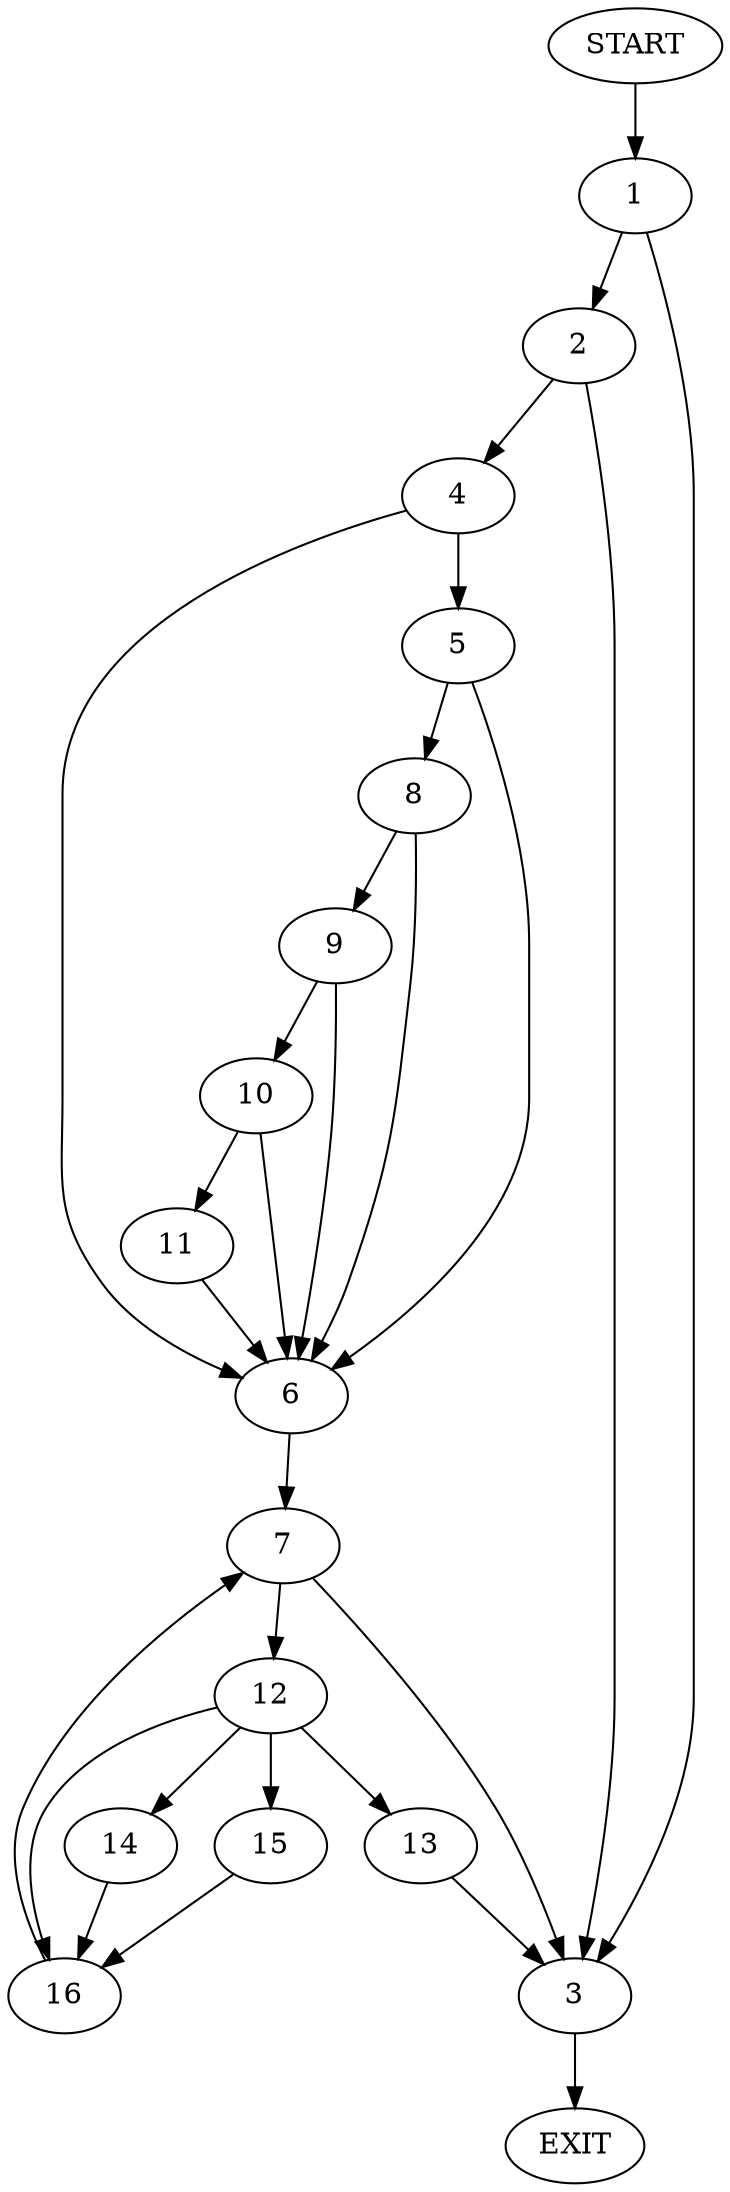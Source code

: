 digraph {
0 [label="START"]
17 [label="EXIT"]
0 -> 1
1 -> 2
1 -> 3
2 -> 3
2 -> 4
3 -> 17
4 -> 5
4 -> 6
6 -> 7
5 -> 6
5 -> 8
8 -> 9
8 -> 6
9 -> 6
9 -> 10
10 -> 6
10 -> 11
11 -> 6
7 -> 3
7 -> 12
12 -> 13
12 -> 14
12 -> 15
12 -> 16
15 -> 16
14 -> 16
13 -> 3
16 -> 7
}
